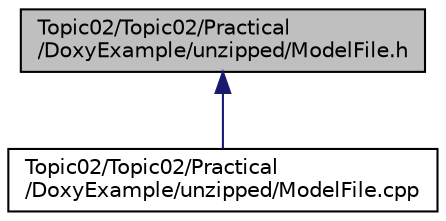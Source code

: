 digraph "Topic02/Topic02/Practical/DoxyExample/unzipped/ModelFile.h"
{
  edge [fontname="Helvetica",fontsize="10",labelfontname="Helvetica",labelfontsize="10"];
  node [fontname="Helvetica",fontsize="10",shape=record];
  Node3 [label="Topic02/Topic02/Practical\l/DoxyExample/unzipped/ModelFile.h",height=0.2,width=0.4,color="black", fillcolor="grey75", style="filled", fontcolor="black"];
  Node3 -> Node4 [dir="back",color="midnightblue",fontsize="10",style="solid",fontname="Helvetica"];
  Node4 [label="Topic02/Topic02/Practical\l/DoxyExample/unzipped/ModelFile.cpp",height=0.2,width=0.4,color="black", fillcolor="white", style="filled",URL="$_topic02_2_topic02_2_practical_2_doxy_example_2unzipped_2_model_file_8cpp.html"];
}
